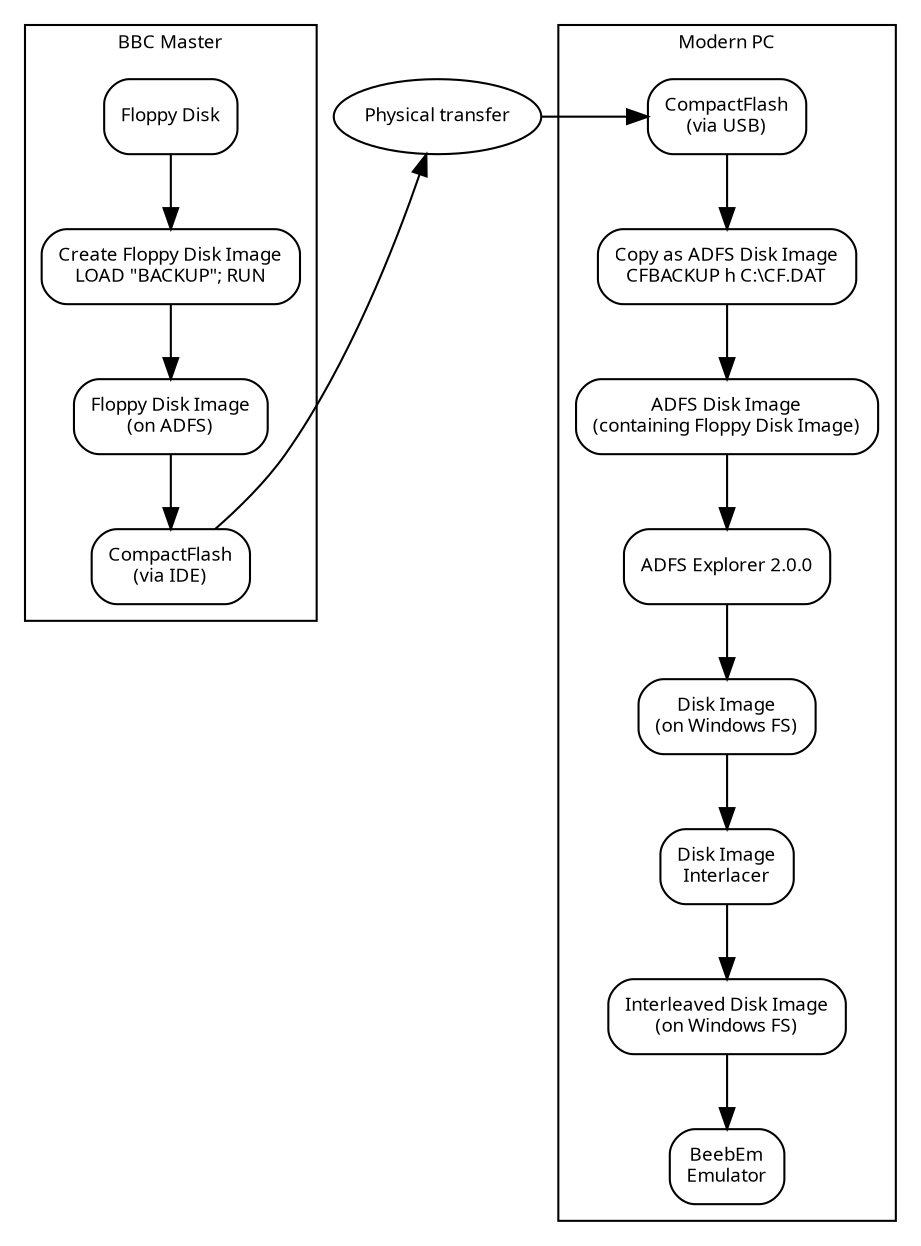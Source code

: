 digraph bbc_l1 {
 graph [fontsize=9 fontname="Verdana" 
 compound=true rankdir=TB splines=true];
 node [shape=box fontsize=9 fontname="Verdana" style="rounded"];
 edge [fontsize=9 fontname="Verdana"];

 subgraph cluster_bbc {
    edge[constraint=true];
    label="BBC Master";
     rank="same"; 
     fd [label="Floppy Disk"];
     backup [label="Create Floppy Disk Image\nLOAD \"BACKUP\"; RUN"]
     disk_images [label="Floppy Disk Image\n(on ADFS)"]
     cf_ide [label="CompactFlash\n(via IDE)"]
     fd -> backup;
     backup -> disk_images;
     disk_images -> cf_ide;
 }

 ide_usb[label="Physical transfer",shape=oval]

 // Overall linkage:
 // Invisible edge used to align the boxes:
// fd -> cf_usb;// [constraint=true, style=invis];
 //ide_usb -> cf_usb [constraint=false];
 edge[constraint=false];
 cf_ide -> ide_usb;
 ide_usb -> cf_usb;


 // None-aligning edge linking BBC output to the rest:
 //cf_ide -> ide_usb ;
 //ide_usb -> cf_usb [lhead=cluster_pc];
 //cf_ide -> ide_usb [constraint=false];//[ltail=cluster_bbc, lhead=cluster_transfer];// [label="Transfer CF Card"];

 subgraph cluster_pc {
    edge[constraint=true];
    label="Modern PC";
     rank="same"; 
     cf_usb [label="CompactFlash\n(via USB)"];
     cf_img [label="Copy as ADFS Disk Image\nCFBACKUP h C:\\CF.DAT"];
     disk_images_adfs [label="ADFS Disk Image\n(containing Floppy Disk Image)"];
     adfs_explorer [label="ADFS Explorer 2.0.0"]
     disk_images_pc [label="Disk Image\n(on Windows FS)"];     
     disk_image_inter [label="Disk Image\nInterlacer"];     
     idisk_images_pc [label="Interleaved Disk Image\n(on Windows FS)"];     
     emul [label="BeebEm\nEmulator"];
     cf_usb -> cf_img -> disk_images_adfs -> adfs_explorer -> disk_images_pc-> disk_image_inter -> idisk_images_pc -> emul;
 }

}
